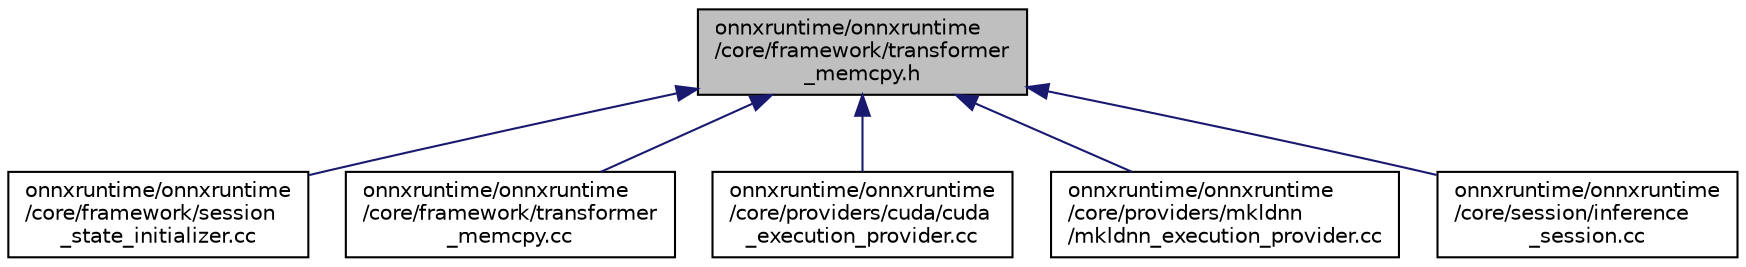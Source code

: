 digraph "onnxruntime/onnxruntime/core/framework/transformer_memcpy.h"
{
  edge [fontname="Helvetica",fontsize="10",labelfontname="Helvetica",labelfontsize="10"];
  node [fontname="Helvetica",fontsize="10",shape=record];
  Node69 [label="onnxruntime/onnxruntime\l/core/framework/transformer\l_memcpy.h",height=0.2,width=0.4,color="black", fillcolor="grey75", style="filled", fontcolor="black"];
  Node69 -> Node70 [dir="back",color="midnightblue",fontsize="10",style="solid",fontname="Helvetica"];
  Node70 [label="onnxruntime/onnxruntime\l/core/framework/session\l_state_initializer.cc",height=0.2,width=0.4,color="black", fillcolor="white", style="filled",URL="$session__state__initializer_8cc.html"];
  Node69 -> Node71 [dir="back",color="midnightblue",fontsize="10",style="solid",fontname="Helvetica"];
  Node71 [label="onnxruntime/onnxruntime\l/core/framework/transformer\l_memcpy.cc",height=0.2,width=0.4,color="black", fillcolor="white", style="filled",URL="$transformer__memcpy_8cc.html"];
  Node69 -> Node72 [dir="back",color="midnightblue",fontsize="10",style="solid",fontname="Helvetica"];
  Node72 [label="onnxruntime/onnxruntime\l/core/providers/cuda/cuda\l_execution_provider.cc",height=0.2,width=0.4,color="black", fillcolor="white", style="filled",URL="$cuda__execution__provider_8cc.html"];
  Node69 -> Node73 [dir="back",color="midnightblue",fontsize="10",style="solid",fontname="Helvetica"];
  Node73 [label="onnxruntime/onnxruntime\l/core/providers/mkldnn\l/mkldnn_execution_provider.cc",height=0.2,width=0.4,color="black", fillcolor="white", style="filled",URL="$mkldnn__execution__provider_8cc.html"];
  Node69 -> Node74 [dir="back",color="midnightblue",fontsize="10",style="solid",fontname="Helvetica"];
  Node74 [label="onnxruntime/onnxruntime\l/core/session/inference\l_session.cc",height=0.2,width=0.4,color="black", fillcolor="white", style="filled",URL="$inference__session_8cc.html"];
}
